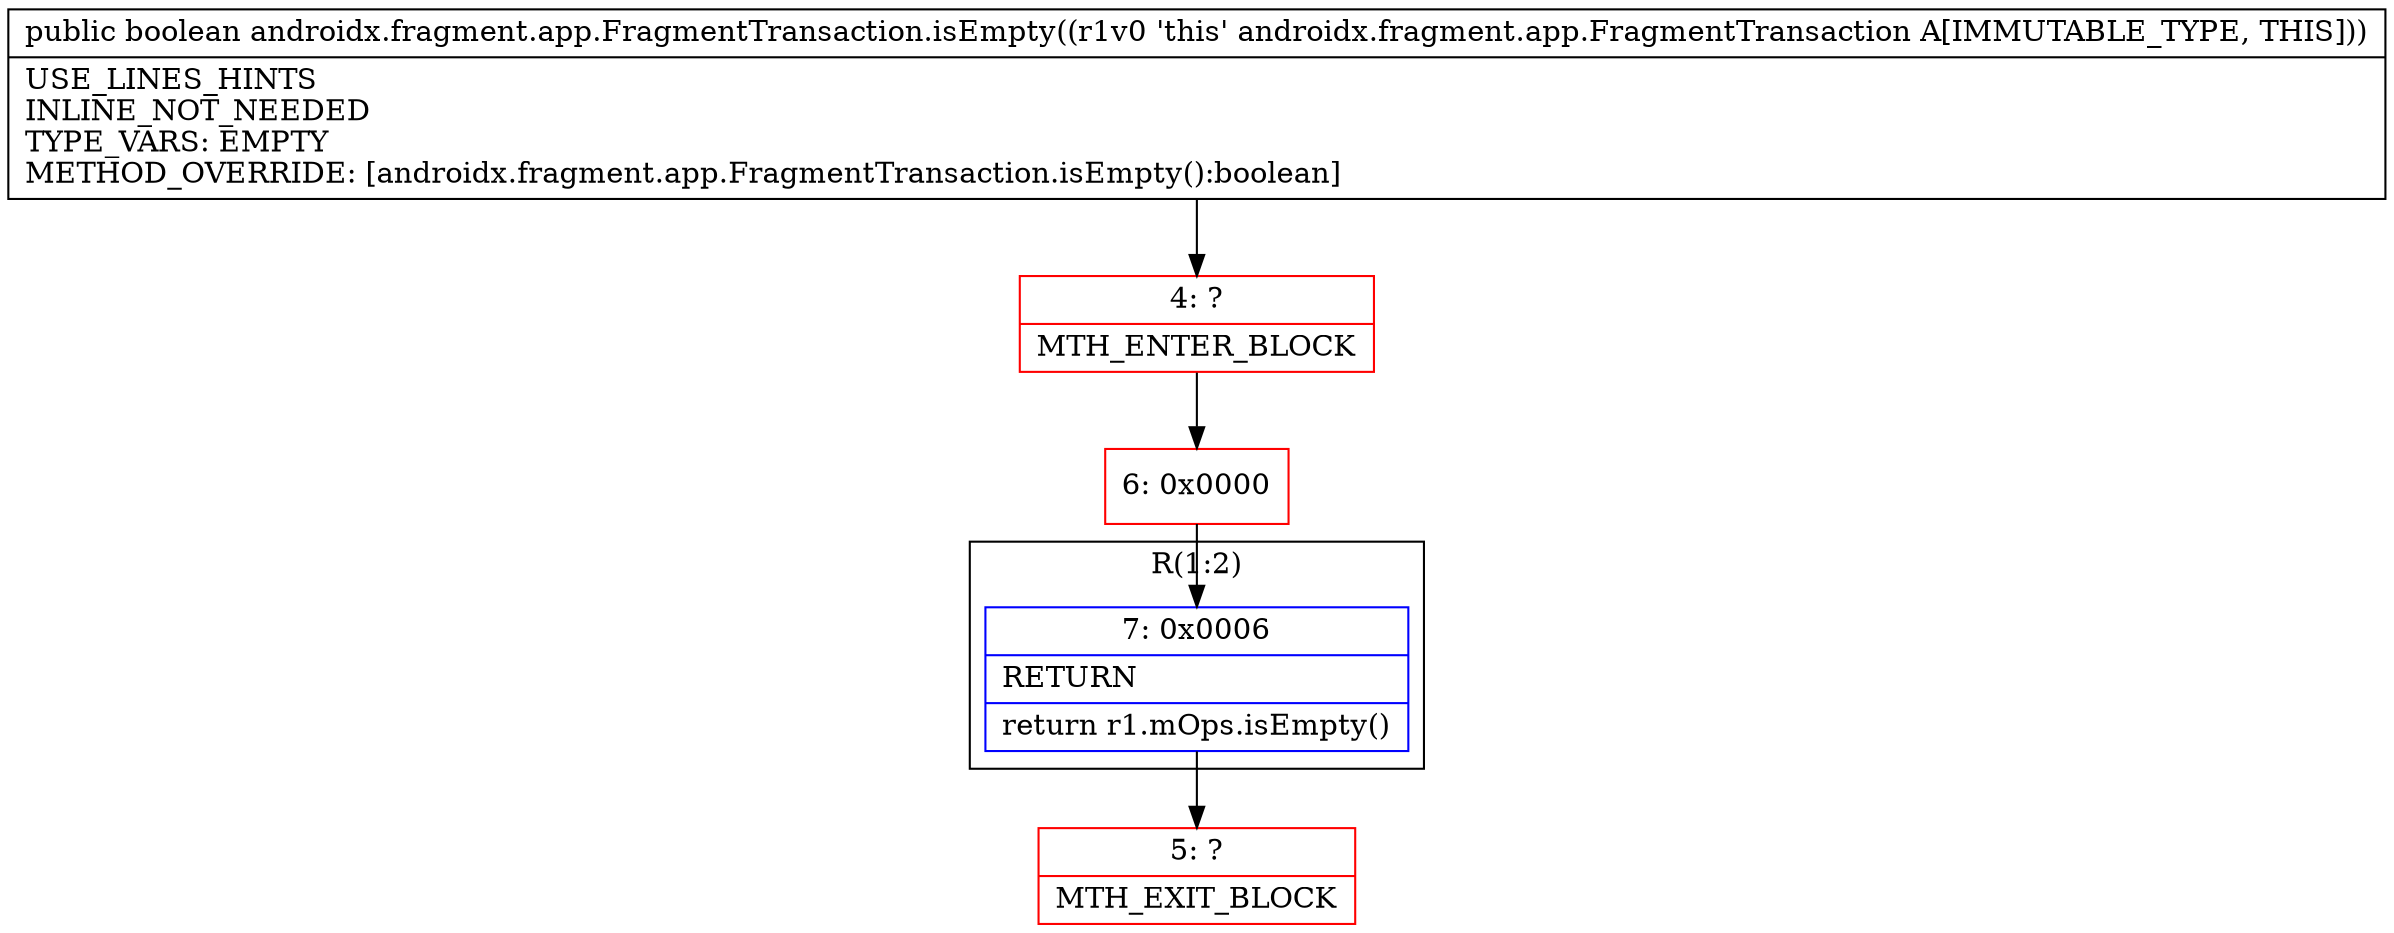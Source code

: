 digraph "CFG forandroidx.fragment.app.FragmentTransaction.isEmpty()Z" {
subgraph cluster_Region_70114660 {
label = "R(1:2)";
node [shape=record,color=blue];
Node_7 [shape=record,label="{7\:\ 0x0006|RETURN\l|return r1.mOps.isEmpty()\l}"];
}
Node_4 [shape=record,color=red,label="{4\:\ ?|MTH_ENTER_BLOCK\l}"];
Node_6 [shape=record,color=red,label="{6\:\ 0x0000}"];
Node_5 [shape=record,color=red,label="{5\:\ ?|MTH_EXIT_BLOCK\l}"];
MethodNode[shape=record,label="{public boolean androidx.fragment.app.FragmentTransaction.isEmpty((r1v0 'this' androidx.fragment.app.FragmentTransaction A[IMMUTABLE_TYPE, THIS]))  | USE_LINES_HINTS\lINLINE_NOT_NEEDED\lTYPE_VARS: EMPTY\lMETHOD_OVERRIDE: [androidx.fragment.app.FragmentTransaction.isEmpty():boolean]\l}"];
MethodNode -> Node_4;Node_7 -> Node_5;
Node_4 -> Node_6;
Node_6 -> Node_7;
}

